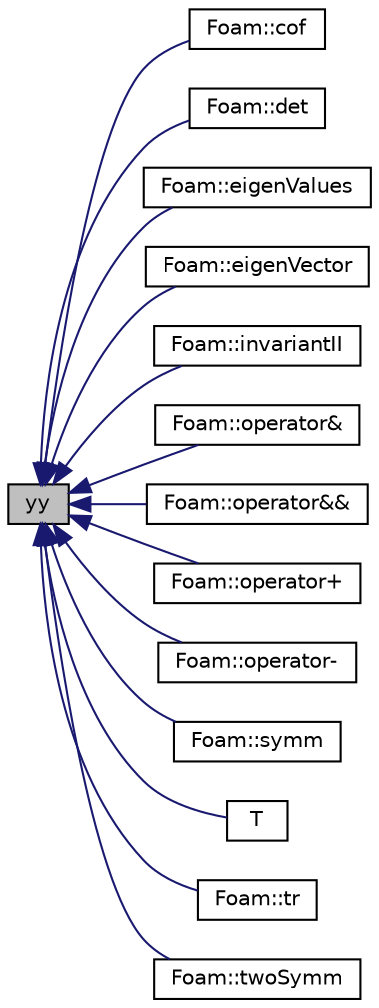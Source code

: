 digraph "yy"
{
  bgcolor="transparent";
  edge [fontname="Helvetica",fontsize="10",labelfontname="Helvetica",labelfontsize="10"];
  node [fontname="Helvetica",fontsize="10",shape=record];
  rankdir="LR";
  Node1 [label="yy",height=0.2,width=0.4,color="black", fillcolor="grey75", style="filled", fontcolor="black"];
  Node1 -> Node2 [dir="back",color="midnightblue",fontsize="10",style="solid",fontname="Helvetica"];
  Node2 [label="Foam::cof",height=0.2,width=0.4,color="black",URL="$a10733.html#aa7e59d18bd5fd20a5b77e7cd6b071f4e",tooltip="Return the cofactor tensor of a tensor. "];
  Node1 -> Node3 [dir="back",color="midnightblue",fontsize="10",style="solid",fontname="Helvetica"];
  Node3 [label="Foam::det",height=0.2,width=0.4,color="black",URL="$a10733.html#ab0c3ce50691859633a66ba182575ce47",tooltip="Return the determinant of a tensor. "];
  Node1 -> Node4 [dir="back",color="midnightblue",fontsize="10",style="solid",fontname="Helvetica"];
  Node4 [label="Foam::eigenValues",height=0.2,width=0.4,color="black",URL="$a10733.html#aac6d1f9aba52c2abcb02c6902d3fc7b8"];
  Node1 -> Node5 [dir="back",color="midnightblue",fontsize="10",style="solid",fontname="Helvetica"];
  Node5 [label="Foam::eigenVector",height=0.2,width=0.4,color="black",URL="$a10733.html#a89261dd15b36b102373321fd8cc97ea4"];
  Node1 -> Node6 [dir="back",color="midnightblue",fontsize="10",style="solid",fontname="Helvetica"];
  Node6 [label="Foam::invariantII",height=0.2,width=0.4,color="black",URL="$a10733.html#a12278b90ee630ffcc2afeea2720df369",tooltip="Return the 2nd invariant of a tensor. "];
  Node1 -> Node7 [dir="back",color="midnightblue",fontsize="10",style="solid",fontname="Helvetica"];
  Node7 [label="Foam::operator&",height=0.2,width=0.4,color="black",URL="$a10733.html#a8f00a6a1915fcee9fcdf8ef11f6270eb",tooltip="Inner-product between two tensors. "];
  Node1 -> Node8 [dir="back",color="midnightblue",fontsize="10",style="solid",fontname="Helvetica"];
  Node8 [label="Foam::operator&&",height=0.2,width=0.4,color="black",URL="$a10733.html#af71c5a7e4bbb769470884839ad690ba6",tooltip="Double-dot-product between a spherical tensor and a tensor. "];
  Node1 -> Node9 [dir="back",color="midnightblue",fontsize="10",style="solid",fontname="Helvetica"];
  Node9 [label="Foam::operator+",height=0.2,width=0.4,color="black",URL="$a10733.html#a0dd9b970ddc9d0c8c07ef3f4c4acacdb"];
  Node1 -> Node10 [dir="back",color="midnightblue",fontsize="10",style="solid",fontname="Helvetica"];
  Node10 [label="Foam::operator-",height=0.2,width=0.4,color="black",URL="$a10733.html#a6c5451ca4a2306538a113ccc1fb09a86"];
  Node1 -> Node11 [dir="back",color="midnightblue",fontsize="10",style="solid",fontname="Helvetica"];
  Node11 [label="Foam::symm",height=0.2,width=0.4,color="black",URL="$a10733.html#a53c4767e50ef234110633f7477d983ab",tooltip="Return the symmetric part of a tensor. "];
  Node1 -> Node12 [dir="back",color="midnightblue",fontsize="10",style="solid",fontname="Helvetica"];
  Node12 [label="T",height=0.2,width=0.4,color="black",URL="$a02566.html#aeb80cc58515f36a2ea23df2037bba736",tooltip="Transpose. "];
  Node1 -> Node13 [dir="back",color="midnightblue",fontsize="10",style="solid",fontname="Helvetica"];
  Node13 [label="Foam::tr",height=0.2,width=0.4,color="black",URL="$a10733.html#aa2fdde5ce2fa5587342c5c2535680476",tooltip="Return the trace of a tensor. "];
  Node1 -> Node14 [dir="back",color="midnightblue",fontsize="10",style="solid",fontname="Helvetica"];
  Node14 [label="Foam::twoSymm",height=0.2,width=0.4,color="black",URL="$a10733.html#a11dc4841fbe5bb4e854b1be655d21919",tooltip="Return the twice the symmetric part of a tensor. "];
}

